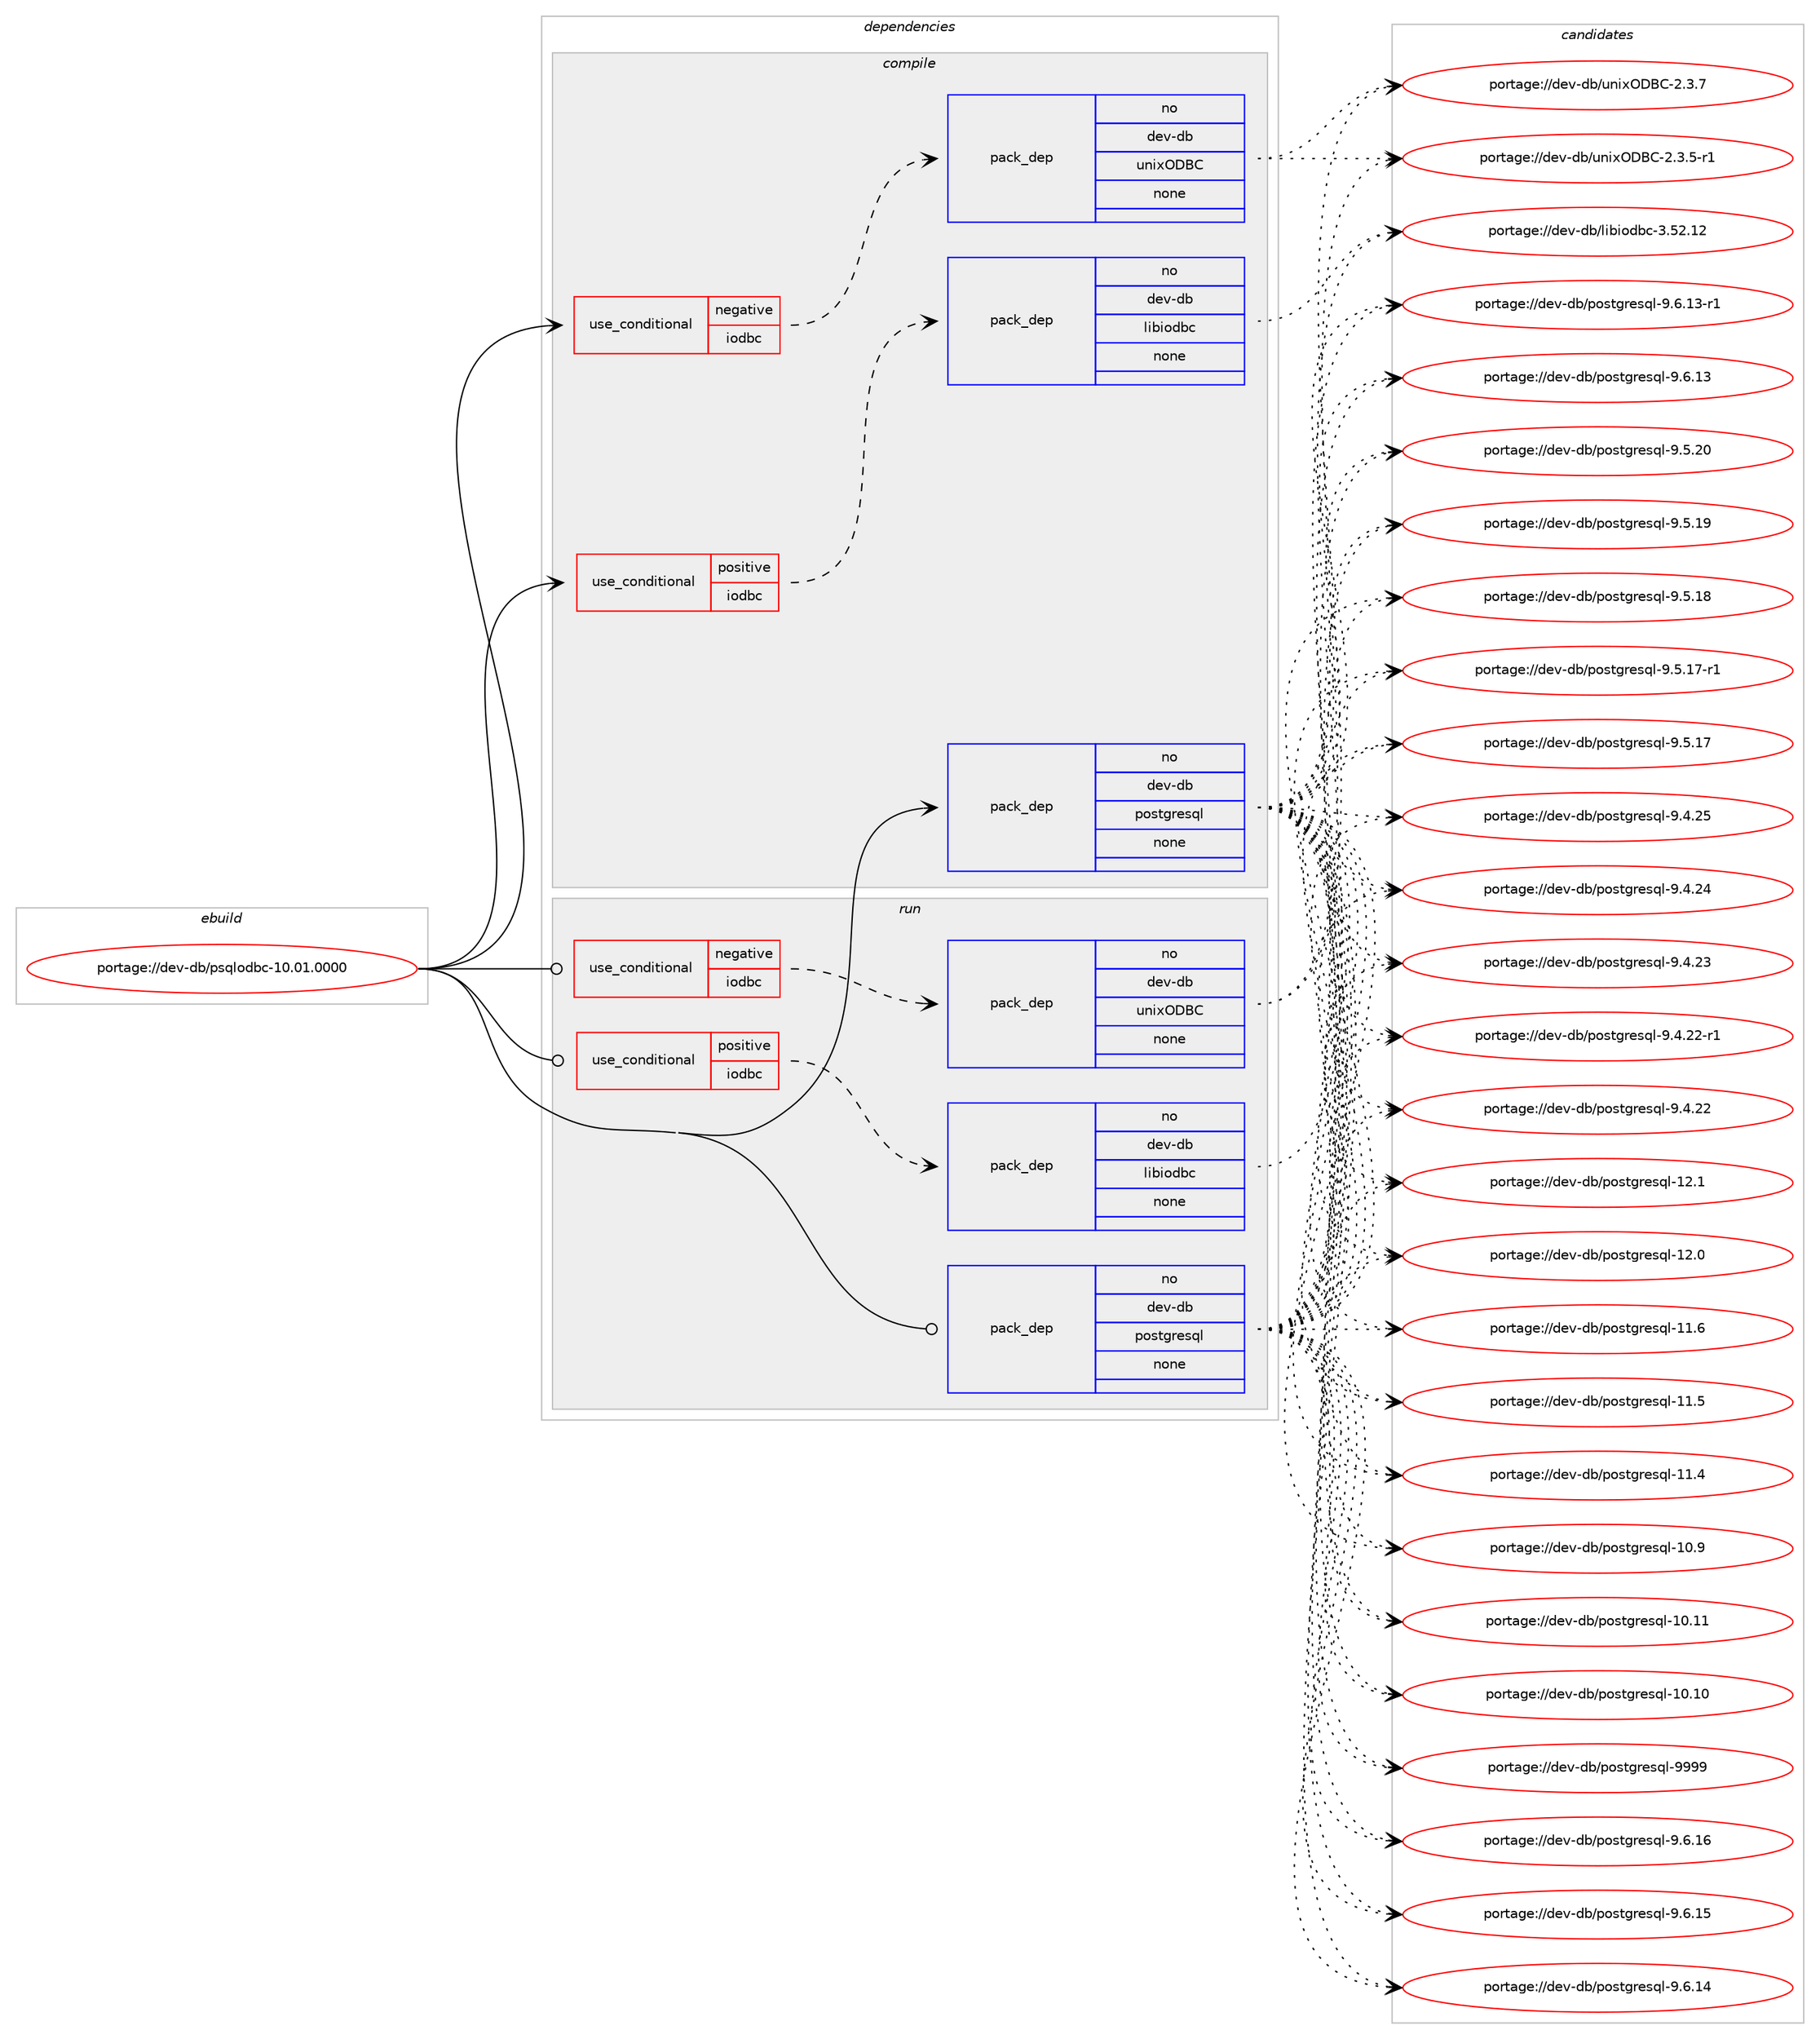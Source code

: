 digraph prolog {

# *************
# Graph options
# *************

newrank=true;
concentrate=true;
compound=true;
graph [rankdir=LR,fontname=Helvetica,fontsize=10,ranksep=1.5];#, ranksep=2.5, nodesep=0.2];
edge  [arrowhead=vee];
node  [fontname=Helvetica,fontsize=10];

# **********
# The ebuild
# **********

subgraph cluster_leftcol {
color=gray;
label=<<i>ebuild</i>>;
id [label="portage://dev-db/psqlodbc-10.01.0000", color=red, width=4, href="../dev-db/psqlodbc-10.01.0000.svg"];
}

# ****************
# The dependencies
# ****************

subgraph cluster_midcol {
color=gray;
label=<<i>dependencies</i>>;
subgraph cluster_compile {
fillcolor="#eeeeee";
style=filled;
label=<<i>compile</i>>;
subgraph cond135960 {
dependency577041 [label=<<TABLE BORDER="0" CELLBORDER="1" CELLSPACING="0" CELLPADDING="4"><TR><TD ROWSPAN="3" CELLPADDING="10">use_conditional</TD></TR><TR><TD>negative</TD></TR><TR><TD>iodbc</TD></TR></TABLE>>, shape=none, color=red];
subgraph pack433893 {
dependency577042 [label=<<TABLE BORDER="0" CELLBORDER="1" CELLSPACING="0" CELLPADDING="4" WIDTH="220"><TR><TD ROWSPAN="6" CELLPADDING="30">pack_dep</TD></TR><TR><TD WIDTH="110">no</TD></TR><TR><TD>dev-db</TD></TR><TR><TD>unixODBC</TD></TR><TR><TD>none</TD></TR><TR><TD></TD></TR></TABLE>>, shape=none, color=blue];
}
dependency577041:e -> dependency577042:w [weight=20,style="dashed",arrowhead="vee"];
}
id:e -> dependency577041:w [weight=20,style="solid",arrowhead="vee"];
subgraph cond135961 {
dependency577043 [label=<<TABLE BORDER="0" CELLBORDER="1" CELLSPACING="0" CELLPADDING="4"><TR><TD ROWSPAN="3" CELLPADDING="10">use_conditional</TD></TR><TR><TD>positive</TD></TR><TR><TD>iodbc</TD></TR></TABLE>>, shape=none, color=red];
subgraph pack433894 {
dependency577044 [label=<<TABLE BORDER="0" CELLBORDER="1" CELLSPACING="0" CELLPADDING="4" WIDTH="220"><TR><TD ROWSPAN="6" CELLPADDING="30">pack_dep</TD></TR><TR><TD WIDTH="110">no</TD></TR><TR><TD>dev-db</TD></TR><TR><TD>libiodbc</TD></TR><TR><TD>none</TD></TR><TR><TD></TD></TR></TABLE>>, shape=none, color=blue];
}
dependency577043:e -> dependency577044:w [weight=20,style="dashed",arrowhead="vee"];
}
id:e -> dependency577043:w [weight=20,style="solid",arrowhead="vee"];
subgraph pack433895 {
dependency577045 [label=<<TABLE BORDER="0" CELLBORDER="1" CELLSPACING="0" CELLPADDING="4" WIDTH="220"><TR><TD ROWSPAN="6" CELLPADDING="30">pack_dep</TD></TR><TR><TD WIDTH="110">no</TD></TR><TR><TD>dev-db</TD></TR><TR><TD>postgresql</TD></TR><TR><TD>none</TD></TR><TR><TD></TD></TR></TABLE>>, shape=none, color=blue];
}
id:e -> dependency577045:w [weight=20,style="solid",arrowhead="vee"];
}
subgraph cluster_compileandrun {
fillcolor="#eeeeee";
style=filled;
label=<<i>compile and run</i>>;
}
subgraph cluster_run {
fillcolor="#eeeeee";
style=filled;
label=<<i>run</i>>;
subgraph cond135962 {
dependency577046 [label=<<TABLE BORDER="0" CELLBORDER="1" CELLSPACING="0" CELLPADDING="4"><TR><TD ROWSPAN="3" CELLPADDING="10">use_conditional</TD></TR><TR><TD>negative</TD></TR><TR><TD>iodbc</TD></TR></TABLE>>, shape=none, color=red];
subgraph pack433896 {
dependency577047 [label=<<TABLE BORDER="0" CELLBORDER="1" CELLSPACING="0" CELLPADDING="4" WIDTH="220"><TR><TD ROWSPAN="6" CELLPADDING="30">pack_dep</TD></TR><TR><TD WIDTH="110">no</TD></TR><TR><TD>dev-db</TD></TR><TR><TD>unixODBC</TD></TR><TR><TD>none</TD></TR><TR><TD></TD></TR></TABLE>>, shape=none, color=blue];
}
dependency577046:e -> dependency577047:w [weight=20,style="dashed",arrowhead="vee"];
}
id:e -> dependency577046:w [weight=20,style="solid",arrowhead="odot"];
subgraph cond135963 {
dependency577048 [label=<<TABLE BORDER="0" CELLBORDER="1" CELLSPACING="0" CELLPADDING="4"><TR><TD ROWSPAN="3" CELLPADDING="10">use_conditional</TD></TR><TR><TD>positive</TD></TR><TR><TD>iodbc</TD></TR></TABLE>>, shape=none, color=red];
subgraph pack433897 {
dependency577049 [label=<<TABLE BORDER="0" CELLBORDER="1" CELLSPACING="0" CELLPADDING="4" WIDTH="220"><TR><TD ROWSPAN="6" CELLPADDING="30">pack_dep</TD></TR><TR><TD WIDTH="110">no</TD></TR><TR><TD>dev-db</TD></TR><TR><TD>libiodbc</TD></TR><TR><TD>none</TD></TR><TR><TD></TD></TR></TABLE>>, shape=none, color=blue];
}
dependency577048:e -> dependency577049:w [weight=20,style="dashed",arrowhead="vee"];
}
id:e -> dependency577048:w [weight=20,style="solid",arrowhead="odot"];
subgraph pack433898 {
dependency577050 [label=<<TABLE BORDER="0" CELLBORDER="1" CELLSPACING="0" CELLPADDING="4" WIDTH="220"><TR><TD ROWSPAN="6" CELLPADDING="30">pack_dep</TD></TR><TR><TD WIDTH="110">no</TD></TR><TR><TD>dev-db</TD></TR><TR><TD>postgresql</TD></TR><TR><TD>none</TD></TR><TR><TD></TD></TR></TABLE>>, shape=none, color=blue];
}
id:e -> dependency577050:w [weight=20,style="solid",arrowhead="odot"];
}
}

# **************
# The candidates
# **************

subgraph cluster_choices {
rank=same;
color=gray;
label=<<i>candidates</i>>;

subgraph choice433893 {
color=black;
nodesep=1;
choice10010111845100984711711010512079686667455046514655 [label="portage://dev-db/unixODBC-2.3.7", color=red, width=4,href="../dev-db/unixODBC-2.3.7.svg"];
choice100101118451009847117110105120796866674550465146534511449 [label="portage://dev-db/unixODBC-2.3.5-r1", color=red, width=4,href="../dev-db/unixODBC-2.3.5-r1.svg"];
dependency577042:e -> choice10010111845100984711711010512079686667455046514655:w [style=dotted,weight="100"];
dependency577042:e -> choice100101118451009847117110105120796866674550465146534511449:w [style=dotted,weight="100"];
}
subgraph choice433894 {
color=black;
nodesep=1;
choice1001011184510098471081059810511110098994551465350464950 [label="portage://dev-db/libiodbc-3.52.12", color=red, width=4,href="../dev-db/libiodbc-3.52.12.svg"];
dependency577044:e -> choice1001011184510098471081059810511110098994551465350464950:w [style=dotted,weight="100"];
}
subgraph choice433895 {
color=black;
nodesep=1;
choice1001011184510098471121111151161031141011151131084557575757 [label="portage://dev-db/postgresql-9999", color=red, width=4,href="../dev-db/postgresql-9999.svg"];
choice10010111845100984711211111511610311410111511310845574654464954 [label="portage://dev-db/postgresql-9.6.16", color=red, width=4,href="../dev-db/postgresql-9.6.16.svg"];
choice10010111845100984711211111511610311410111511310845574654464953 [label="portage://dev-db/postgresql-9.6.15", color=red, width=4,href="../dev-db/postgresql-9.6.15.svg"];
choice10010111845100984711211111511610311410111511310845574654464952 [label="portage://dev-db/postgresql-9.6.14", color=red, width=4,href="../dev-db/postgresql-9.6.14.svg"];
choice100101118451009847112111115116103114101115113108455746544649514511449 [label="portage://dev-db/postgresql-9.6.13-r1", color=red, width=4,href="../dev-db/postgresql-9.6.13-r1.svg"];
choice10010111845100984711211111511610311410111511310845574654464951 [label="portage://dev-db/postgresql-9.6.13", color=red, width=4,href="../dev-db/postgresql-9.6.13.svg"];
choice10010111845100984711211111511610311410111511310845574653465048 [label="portage://dev-db/postgresql-9.5.20", color=red, width=4,href="../dev-db/postgresql-9.5.20.svg"];
choice10010111845100984711211111511610311410111511310845574653464957 [label="portage://dev-db/postgresql-9.5.19", color=red, width=4,href="../dev-db/postgresql-9.5.19.svg"];
choice10010111845100984711211111511610311410111511310845574653464956 [label="portage://dev-db/postgresql-9.5.18", color=red, width=4,href="../dev-db/postgresql-9.5.18.svg"];
choice100101118451009847112111115116103114101115113108455746534649554511449 [label="portage://dev-db/postgresql-9.5.17-r1", color=red, width=4,href="../dev-db/postgresql-9.5.17-r1.svg"];
choice10010111845100984711211111511610311410111511310845574653464955 [label="portage://dev-db/postgresql-9.5.17", color=red, width=4,href="../dev-db/postgresql-9.5.17.svg"];
choice10010111845100984711211111511610311410111511310845574652465053 [label="portage://dev-db/postgresql-9.4.25", color=red, width=4,href="../dev-db/postgresql-9.4.25.svg"];
choice10010111845100984711211111511610311410111511310845574652465052 [label="portage://dev-db/postgresql-9.4.24", color=red, width=4,href="../dev-db/postgresql-9.4.24.svg"];
choice10010111845100984711211111511610311410111511310845574652465051 [label="portage://dev-db/postgresql-9.4.23", color=red, width=4,href="../dev-db/postgresql-9.4.23.svg"];
choice100101118451009847112111115116103114101115113108455746524650504511449 [label="portage://dev-db/postgresql-9.4.22-r1", color=red, width=4,href="../dev-db/postgresql-9.4.22-r1.svg"];
choice10010111845100984711211111511610311410111511310845574652465050 [label="portage://dev-db/postgresql-9.4.22", color=red, width=4,href="../dev-db/postgresql-9.4.22.svg"];
choice1001011184510098471121111151161031141011151131084549504649 [label="portage://dev-db/postgresql-12.1", color=red, width=4,href="../dev-db/postgresql-12.1.svg"];
choice1001011184510098471121111151161031141011151131084549504648 [label="portage://dev-db/postgresql-12.0", color=red, width=4,href="../dev-db/postgresql-12.0.svg"];
choice1001011184510098471121111151161031141011151131084549494654 [label="portage://dev-db/postgresql-11.6", color=red, width=4,href="../dev-db/postgresql-11.6.svg"];
choice1001011184510098471121111151161031141011151131084549494653 [label="portage://dev-db/postgresql-11.5", color=red, width=4,href="../dev-db/postgresql-11.5.svg"];
choice1001011184510098471121111151161031141011151131084549494652 [label="portage://dev-db/postgresql-11.4", color=red, width=4,href="../dev-db/postgresql-11.4.svg"];
choice1001011184510098471121111151161031141011151131084549484657 [label="portage://dev-db/postgresql-10.9", color=red, width=4,href="../dev-db/postgresql-10.9.svg"];
choice100101118451009847112111115116103114101115113108454948464949 [label="portage://dev-db/postgresql-10.11", color=red, width=4,href="../dev-db/postgresql-10.11.svg"];
choice100101118451009847112111115116103114101115113108454948464948 [label="portage://dev-db/postgresql-10.10", color=red, width=4,href="../dev-db/postgresql-10.10.svg"];
dependency577045:e -> choice1001011184510098471121111151161031141011151131084557575757:w [style=dotted,weight="100"];
dependency577045:e -> choice10010111845100984711211111511610311410111511310845574654464954:w [style=dotted,weight="100"];
dependency577045:e -> choice10010111845100984711211111511610311410111511310845574654464953:w [style=dotted,weight="100"];
dependency577045:e -> choice10010111845100984711211111511610311410111511310845574654464952:w [style=dotted,weight="100"];
dependency577045:e -> choice100101118451009847112111115116103114101115113108455746544649514511449:w [style=dotted,weight="100"];
dependency577045:e -> choice10010111845100984711211111511610311410111511310845574654464951:w [style=dotted,weight="100"];
dependency577045:e -> choice10010111845100984711211111511610311410111511310845574653465048:w [style=dotted,weight="100"];
dependency577045:e -> choice10010111845100984711211111511610311410111511310845574653464957:w [style=dotted,weight="100"];
dependency577045:e -> choice10010111845100984711211111511610311410111511310845574653464956:w [style=dotted,weight="100"];
dependency577045:e -> choice100101118451009847112111115116103114101115113108455746534649554511449:w [style=dotted,weight="100"];
dependency577045:e -> choice10010111845100984711211111511610311410111511310845574653464955:w [style=dotted,weight="100"];
dependency577045:e -> choice10010111845100984711211111511610311410111511310845574652465053:w [style=dotted,weight="100"];
dependency577045:e -> choice10010111845100984711211111511610311410111511310845574652465052:w [style=dotted,weight="100"];
dependency577045:e -> choice10010111845100984711211111511610311410111511310845574652465051:w [style=dotted,weight="100"];
dependency577045:e -> choice100101118451009847112111115116103114101115113108455746524650504511449:w [style=dotted,weight="100"];
dependency577045:e -> choice10010111845100984711211111511610311410111511310845574652465050:w [style=dotted,weight="100"];
dependency577045:e -> choice1001011184510098471121111151161031141011151131084549504649:w [style=dotted,weight="100"];
dependency577045:e -> choice1001011184510098471121111151161031141011151131084549504648:w [style=dotted,weight="100"];
dependency577045:e -> choice1001011184510098471121111151161031141011151131084549494654:w [style=dotted,weight="100"];
dependency577045:e -> choice1001011184510098471121111151161031141011151131084549494653:w [style=dotted,weight="100"];
dependency577045:e -> choice1001011184510098471121111151161031141011151131084549494652:w [style=dotted,weight="100"];
dependency577045:e -> choice1001011184510098471121111151161031141011151131084549484657:w [style=dotted,weight="100"];
dependency577045:e -> choice100101118451009847112111115116103114101115113108454948464949:w [style=dotted,weight="100"];
dependency577045:e -> choice100101118451009847112111115116103114101115113108454948464948:w [style=dotted,weight="100"];
}
subgraph choice433896 {
color=black;
nodesep=1;
choice10010111845100984711711010512079686667455046514655 [label="portage://dev-db/unixODBC-2.3.7", color=red, width=4,href="../dev-db/unixODBC-2.3.7.svg"];
choice100101118451009847117110105120796866674550465146534511449 [label="portage://dev-db/unixODBC-2.3.5-r1", color=red, width=4,href="../dev-db/unixODBC-2.3.5-r1.svg"];
dependency577047:e -> choice10010111845100984711711010512079686667455046514655:w [style=dotted,weight="100"];
dependency577047:e -> choice100101118451009847117110105120796866674550465146534511449:w [style=dotted,weight="100"];
}
subgraph choice433897 {
color=black;
nodesep=1;
choice1001011184510098471081059810511110098994551465350464950 [label="portage://dev-db/libiodbc-3.52.12", color=red, width=4,href="../dev-db/libiodbc-3.52.12.svg"];
dependency577049:e -> choice1001011184510098471081059810511110098994551465350464950:w [style=dotted,weight="100"];
}
subgraph choice433898 {
color=black;
nodesep=1;
choice1001011184510098471121111151161031141011151131084557575757 [label="portage://dev-db/postgresql-9999", color=red, width=4,href="../dev-db/postgresql-9999.svg"];
choice10010111845100984711211111511610311410111511310845574654464954 [label="portage://dev-db/postgresql-9.6.16", color=red, width=4,href="../dev-db/postgresql-9.6.16.svg"];
choice10010111845100984711211111511610311410111511310845574654464953 [label="portage://dev-db/postgresql-9.6.15", color=red, width=4,href="../dev-db/postgresql-9.6.15.svg"];
choice10010111845100984711211111511610311410111511310845574654464952 [label="portage://dev-db/postgresql-9.6.14", color=red, width=4,href="../dev-db/postgresql-9.6.14.svg"];
choice100101118451009847112111115116103114101115113108455746544649514511449 [label="portage://dev-db/postgresql-9.6.13-r1", color=red, width=4,href="../dev-db/postgresql-9.6.13-r1.svg"];
choice10010111845100984711211111511610311410111511310845574654464951 [label="portage://dev-db/postgresql-9.6.13", color=red, width=4,href="../dev-db/postgresql-9.6.13.svg"];
choice10010111845100984711211111511610311410111511310845574653465048 [label="portage://dev-db/postgresql-9.5.20", color=red, width=4,href="../dev-db/postgresql-9.5.20.svg"];
choice10010111845100984711211111511610311410111511310845574653464957 [label="portage://dev-db/postgresql-9.5.19", color=red, width=4,href="../dev-db/postgresql-9.5.19.svg"];
choice10010111845100984711211111511610311410111511310845574653464956 [label="portage://dev-db/postgresql-9.5.18", color=red, width=4,href="../dev-db/postgresql-9.5.18.svg"];
choice100101118451009847112111115116103114101115113108455746534649554511449 [label="portage://dev-db/postgresql-9.5.17-r1", color=red, width=4,href="../dev-db/postgresql-9.5.17-r1.svg"];
choice10010111845100984711211111511610311410111511310845574653464955 [label="portage://dev-db/postgresql-9.5.17", color=red, width=4,href="../dev-db/postgresql-9.5.17.svg"];
choice10010111845100984711211111511610311410111511310845574652465053 [label="portage://dev-db/postgresql-9.4.25", color=red, width=4,href="../dev-db/postgresql-9.4.25.svg"];
choice10010111845100984711211111511610311410111511310845574652465052 [label="portage://dev-db/postgresql-9.4.24", color=red, width=4,href="../dev-db/postgresql-9.4.24.svg"];
choice10010111845100984711211111511610311410111511310845574652465051 [label="portage://dev-db/postgresql-9.4.23", color=red, width=4,href="../dev-db/postgresql-9.4.23.svg"];
choice100101118451009847112111115116103114101115113108455746524650504511449 [label="portage://dev-db/postgresql-9.4.22-r1", color=red, width=4,href="../dev-db/postgresql-9.4.22-r1.svg"];
choice10010111845100984711211111511610311410111511310845574652465050 [label="portage://dev-db/postgresql-9.4.22", color=red, width=4,href="../dev-db/postgresql-9.4.22.svg"];
choice1001011184510098471121111151161031141011151131084549504649 [label="portage://dev-db/postgresql-12.1", color=red, width=4,href="../dev-db/postgresql-12.1.svg"];
choice1001011184510098471121111151161031141011151131084549504648 [label="portage://dev-db/postgresql-12.0", color=red, width=4,href="../dev-db/postgresql-12.0.svg"];
choice1001011184510098471121111151161031141011151131084549494654 [label="portage://dev-db/postgresql-11.6", color=red, width=4,href="../dev-db/postgresql-11.6.svg"];
choice1001011184510098471121111151161031141011151131084549494653 [label="portage://dev-db/postgresql-11.5", color=red, width=4,href="../dev-db/postgresql-11.5.svg"];
choice1001011184510098471121111151161031141011151131084549494652 [label="portage://dev-db/postgresql-11.4", color=red, width=4,href="../dev-db/postgresql-11.4.svg"];
choice1001011184510098471121111151161031141011151131084549484657 [label="portage://dev-db/postgresql-10.9", color=red, width=4,href="../dev-db/postgresql-10.9.svg"];
choice100101118451009847112111115116103114101115113108454948464949 [label="portage://dev-db/postgresql-10.11", color=red, width=4,href="../dev-db/postgresql-10.11.svg"];
choice100101118451009847112111115116103114101115113108454948464948 [label="portage://dev-db/postgresql-10.10", color=red, width=4,href="../dev-db/postgresql-10.10.svg"];
dependency577050:e -> choice1001011184510098471121111151161031141011151131084557575757:w [style=dotted,weight="100"];
dependency577050:e -> choice10010111845100984711211111511610311410111511310845574654464954:w [style=dotted,weight="100"];
dependency577050:e -> choice10010111845100984711211111511610311410111511310845574654464953:w [style=dotted,weight="100"];
dependency577050:e -> choice10010111845100984711211111511610311410111511310845574654464952:w [style=dotted,weight="100"];
dependency577050:e -> choice100101118451009847112111115116103114101115113108455746544649514511449:w [style=dotted,weight="100"];
dependency577050:e -> choice10010111845100984711211111511610311410111511310845574654464951:w [style=dotted,weight="100"];
dependency577050:e -> choice10010111845100984711211111511610311410111511310845574653465048:w [style=dotted,weight="100"];
dependency577050:e -> choice10010111845100984711211111511610311410111511310845574653464957:w [style=dotted,weight="100"];
dependency577050:e -> choice10010111845100984711211111511610311410111511310845574653464956:w [style=dotted,weight="100"];
dependency577050:e -> choice100101118451009847112111115116103114101115113108455746534649554511449:w [style=dotted,weight="100"];
dependency577050:e -> choice10010111845100984711211111511610311410111511310845574653464955:w [style=dotted,weight="100"];
dependency577050:e -> choice10010111845100984711211111511610311410111511310845574652465053:w [style=dotted,weight="100"];
dependency577050:e -> choice10010111845100984711211111511610311410111511310845574652465052:w [style=dotted,weight="100"];
dependency577050:e -> choice10010111845100984711211111511610311410111511310845574652465051:w [style=dotted,weight="100"];
dependency577050:e -> choice100101118451009847112111115116103114101115113108455746524650504511449:w [style=dotted,weight="100"];
dependency577050:e -> choice10010111845100984711211111511610311410111511310845574652465050:w [style=dotted,weight="100"];
dependency577050:e -> choice1001011184510098471121111151161031141011151131084549504649:w [style=dotted,weight="100"];
dependency577050:e -> choice1001011184510098471121111151161031141011151131084549504648:w [style=dotted,weight="100"];
dependency577050:e -> choice1001011184510098471121111151161031141011151131084549494654:w [style=dotted,weight="100"];
dependency577050:e -> choice1001011184510098471121111151161031141011151131084549494653:w [style=dotted,weight="100"];
dependency577050:e -> choice1001011184510098471121111151161031141011151131084549494652:w [style=dotted,weight="100"];
dependency577050:e -> choice1001011184510098471121111151161031141011151131084549484657:w [style=dotted,weight="100"];
dependency577050:e -> choice100101118451009847112111115116103114101115113108454948464949:w [style=dotted,weight="100"];
dependency577050:e -> choice100101118451009847112111115116103114101115113108454948464948:w [style=dotted,weight="100"];
}
}

}
